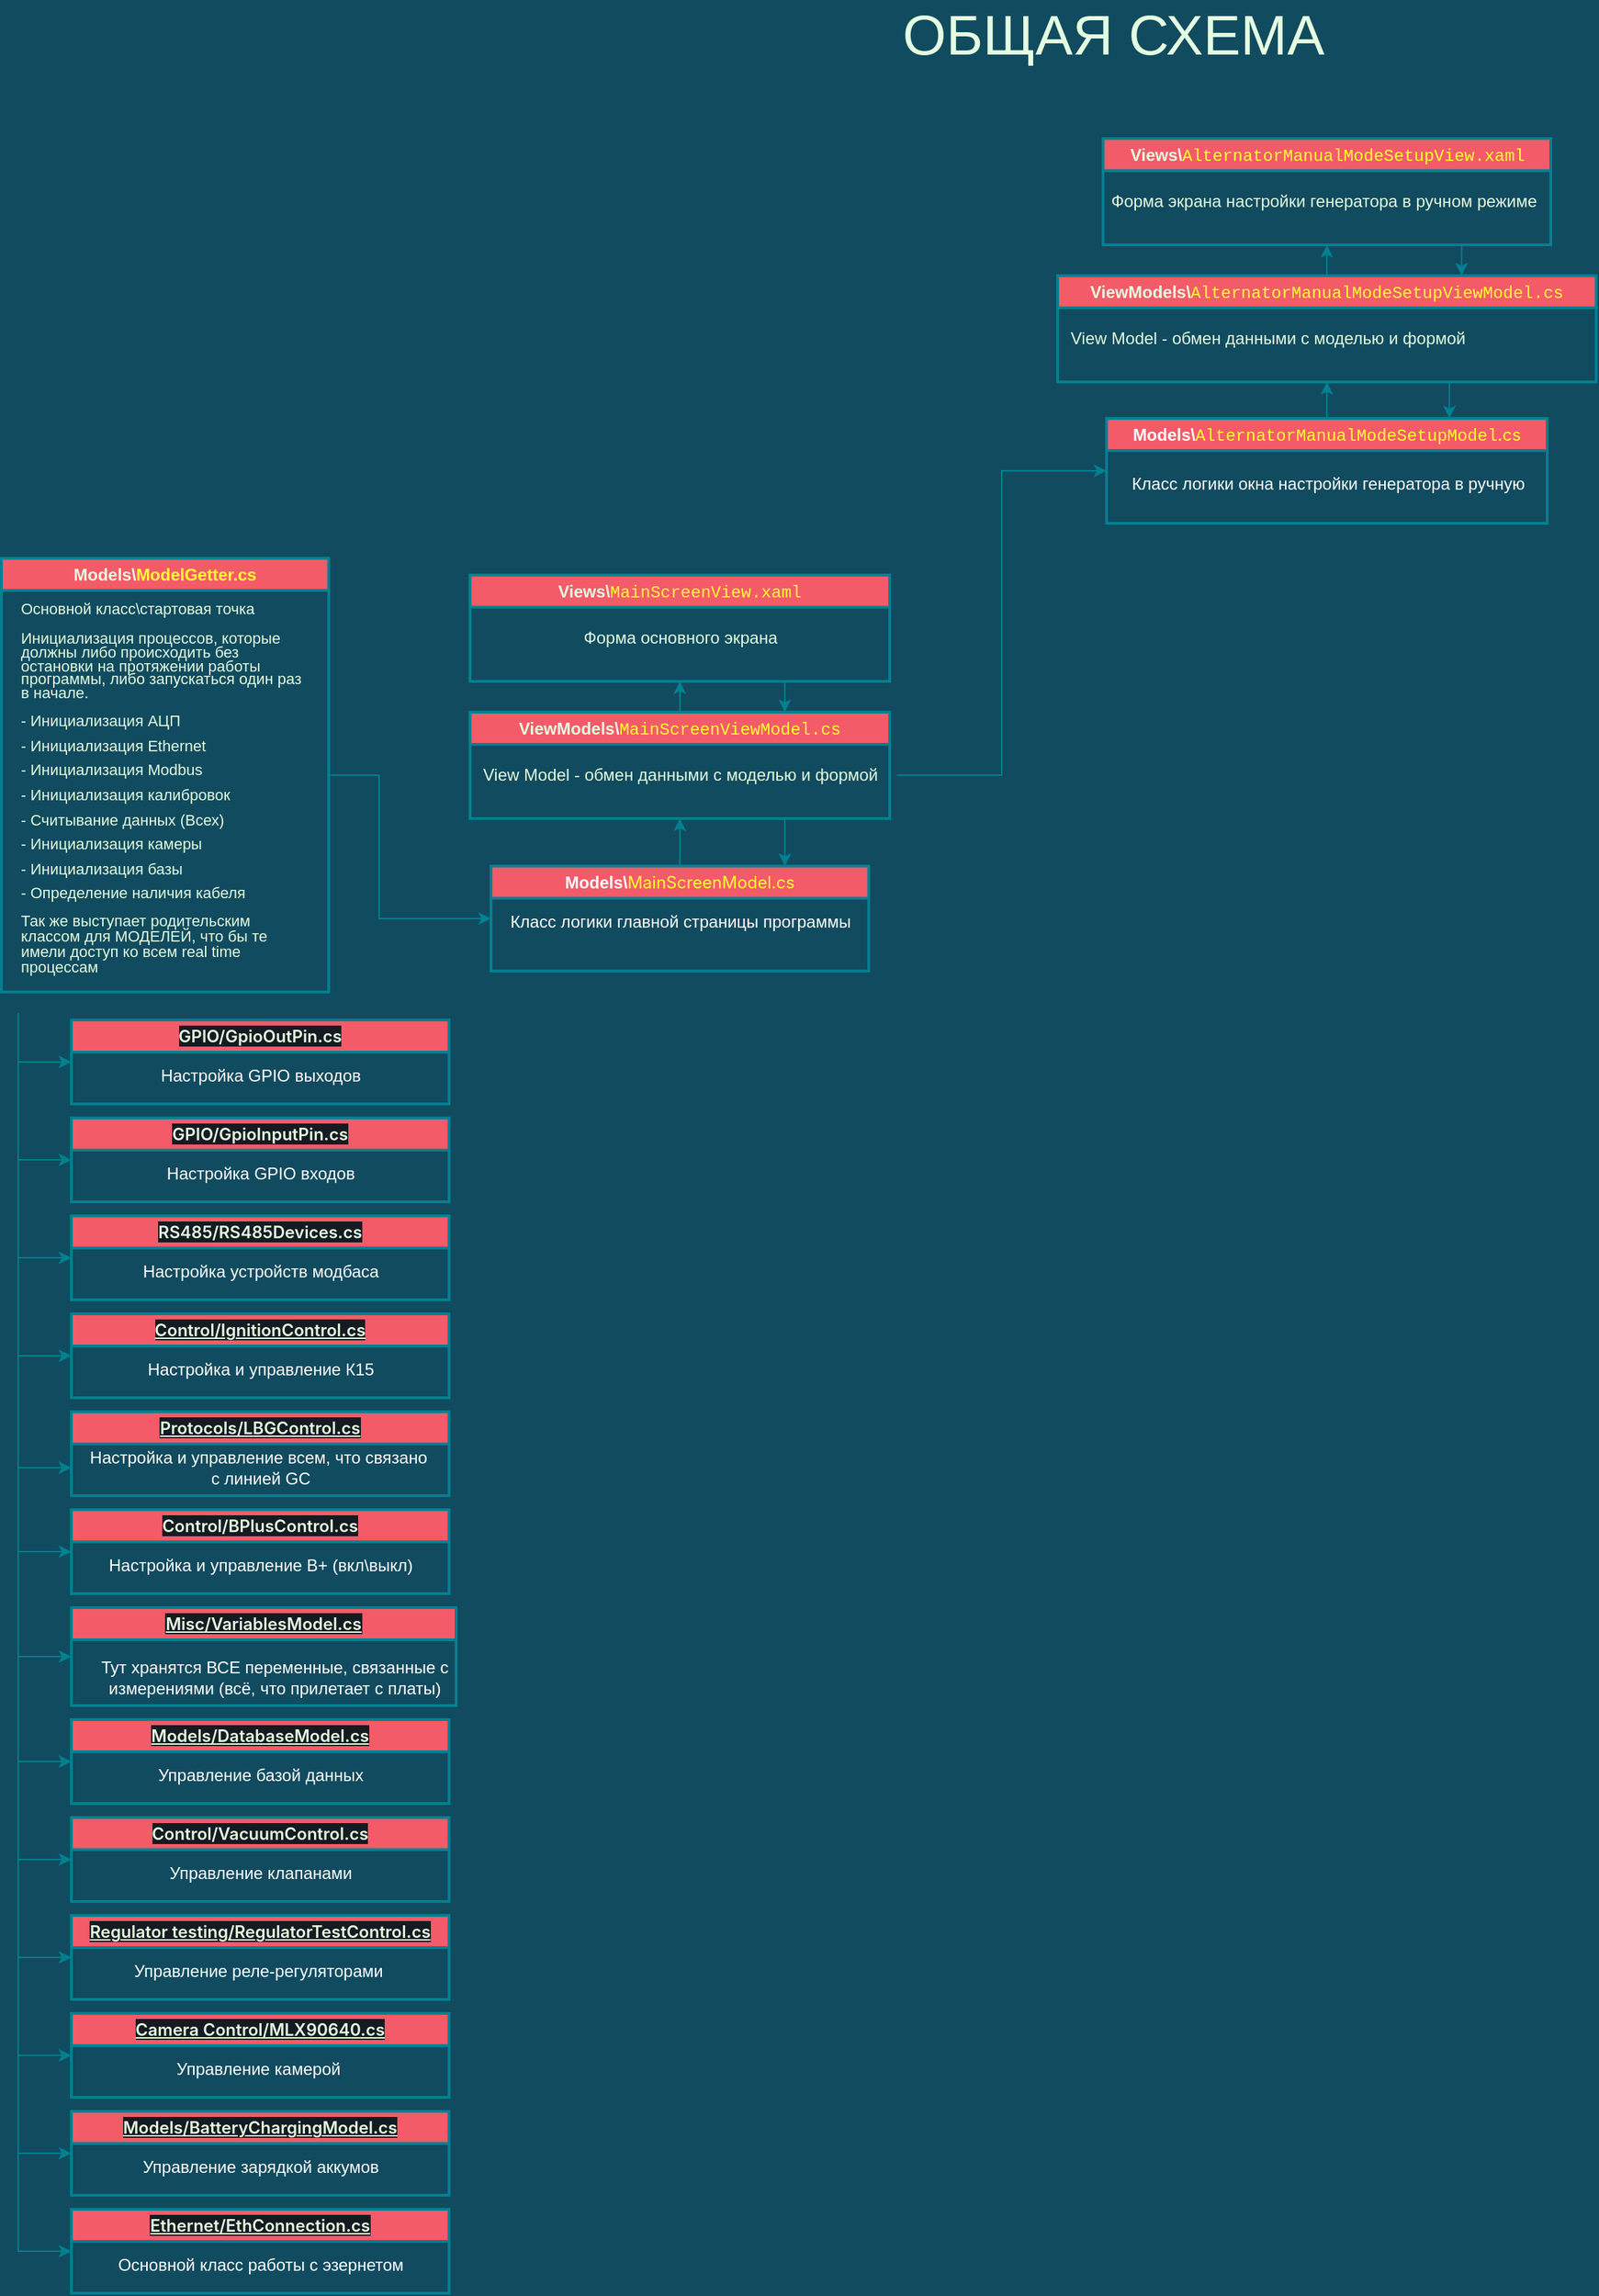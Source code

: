 <mxfile version="20.6.0" type="github">
  <diagram id="C5RBs43oDa-KdzZeNtuy" name="Page-1">
    <mxGraphModel dx="2411" dy="882" grid="1" gridSize="10" guides="1" tooltips="1" connect="1" arrows="1" fold="1" page="1" pageScale="1" pageWidth="827" pageHeight="1169" background="#114B5F" math="0" shadow="0">
      <root>
        <mxCell id="WIyWlLk6GJQsqaUBKTNV-0" />
        <mxCell id="WIyWlLk6GJQsqaUBKTNV-1" parent="WIyWlLk6GJQsqaUBKTNV-0" />
        <mxCell id="3y8yjmwaF7QzrDSz1sdv-18" style="edgeStyle=orthogonalEdgeStyle;rounded=0;orthogonalLoop=1;jettySize=auto;html=1;entryX=0;entryY=0.5;entryDx=0;entryDy=0;strokeColor=#028090;fontSize=12;fontColor=#E4FDE1;fillColor=#F45B69;labelBackgroundColor=#114B5F;" edge="1" parent="WIyWlLk6GJQsqaUBKTNV-1" source="3y8yjmwaF7QzrDSz1sdv-8" target="3y8yjmwaF7QzrDSz1sdv-16">
          <mxGeometry relative="1" as="geometry">
            <Array as="points">
              <mxPoint x="-530" y="565" />
              <mxPoint x="-530" y="667" />
            </Array>
          </mxGeometry>
        </mxCell>
        <mxCell id="3y8yjmwaF7QzrDSz1sdv-8" value="Models\&lt;font color=&quot;#ffff33&quot;&gt;ModelGetter.cs&lt;/font&gt;" style="swimlane;whiteSpace=wrap;html=1;strokeColor=#028090;fontColor=#E4FDE1;fillColor=#F45B69;strokeWidth=2;" vertex="1" parent="WIyWlLk6GJQsqaUBKTNV-1">
          <mxGeometry x="-800" y="410" width="234" height="310" as="geometry" />
        </mxCell>
        <mxCell id="3y8yjmwaF7QzrDSz1sdv-11" value="&lt;h1 style=&quot;line-height: 90%; font-size: 11px;&quot;&gt;&lt;span style=&quot;font-weight: 400; text-align: center;&quot;&gt;Основной класс\стартовая точка&lt;/span&gt;&lt;br&gt;&lt;/h1&gt;&lt;p style=&quot;line-height: 90%;&quot;&gt;Инициализация процессов, которые&amp;nbsp; должны либо происходить без остановки на протяжении работы программы, либо запускаться один раз в начале.&lt;/p&gt;&lt;p style=&quot;line-height: 60%;&quot;&gt;- Инициализация АЦП&lt;/p&gt;&lt;p style=&quot;line-height: 60%;&quot;&gt;- Инициализация Ethernet&lt;/p&gt;&lt;p style=&quot;line-height: 60%;&quot;&gt;- Инициализация Modbus&lt;/p&gt;&lt;p style=&quot;line-height: 60%;&quot;&gt;- Инициализация калибровок&lt;/p&gt;&lt;p style=&quot;line-height: 60%;&quot;&gt;- Считывание данных (Всех)&lt;/p&gt;&lt;p style=&quot;line-height: 60%;&quot;&gt;- Инициализация камеры&lt;/p&gt;&lt;p style=&quot;line-height: 60%;&quot;&gt;- Инициализация базы&lt;/p&gt;&lt;p style=&quot;line-height: 60%;&quot;&gt;- Определение наличия кабеля&lt;/p&gt;&lt;p style=&quot;line-height: 100%;&quot;&gt;Так же выступает родительским классом для МОДЕЛЕЙ, что бы те имели доступ ко всем real time процессам&lt;/p&gt;&lt;p style=&quot;line-height: 60%;&quot;&gt;&lt;br&gt;&lt;/p&gt;" style="text;html=1;strokeColor=none;fillColor=none;align=left;verticalAlign=middle;whiteSpace=wrap;rounded=0;strokeWidth=2;fontSize=11;fontColor=#E4FDE1;" vertex="1" parent="3y8yjmwaF7QzrDSz1sdv-8">
          <mxGeometry x="12" y="25" width="210" height="300" as="geometry" />
        </mxCell>
        <mxCell id="3y8yjmwaF7QzrDSz1sdv-14" value="&lt;font style=&quot;font-size: 40px;&quot;&gt;ОБЩАЯ СХЕМА&lt;/font&gt;" style="text;html=1;strokeColor=none;fillColor=none;align=center;verticalAlign=middle;whiteSpace=wrap;rounded=0;strokeWidth=2;fontSize=11;fontColor=#E4FDE1;" vertex="1" parent="WIyWlLk6GJQsqaUBKTNV-1">
          <mxGeometry x="-230" y="20" width="450" height="30" as="geometry" />
        </mxCell>
        <mxCell id="3y8yjmwaF7QzrDSz1sdv-21" style="edgeStyle=orthogonalEdgeStyle;rounded=0;orthogonalLoop=1;jettySize=auto;html=1;entryX=0.5;entryY=1;entryDx=0;entryDy=0;strokeColor=#028090;fontSize=12;fontColor=#E4FDE1;fillColor=#F45B69;labelBackgroundColor=#114B5F;" edge="1" parent="WIyWlLk6GJQsqaUBKTNV-1" source="3y8yjmwaF7QzrDSz1sdv-16" target="3y8yjmwaF7QzrDSz1sdv-20">
          <mxGeometry relative="1" as="geometry" />
        </mxCell>
        <mxCell id="3y8yjmwaF7QzrDSz1sdv-16" value="&lt;font style=&quot;font-size: 12px;&quot;&gt;&lt;font style=&quot;font-size: 12px;&quot; color=&quot;#ffffff&quot;&gt;Models\&lt;/font&gt;&lt;a style=&quot;box-sizing: border-box; text-decoration-line: none; font-family: -apple-system, &amp;quot;system-ui&amp;quot;, &amp;quot;Segoe UI&amp;quot;, &amp;quot;Noto Sans&amp;quot;, Helvetica, Arial, sans-serif, &amp;quot;Apple Color Emoji&amp;quot;, &amp;quot;Segoe UI Emoji&amp;quot;; font-weight: 400; text-align: start;&quot; href=&quot;https://github.com/MSGequipment/MS005-PC/blob/master/MS005/MS005/Models/AlternatorAutomaticModel.cs&quot; data-turbo-frame=&quot;repo-content-turbo-frame&quot; title=&quot;AlternatorAutomaticModel.cs&quot; class=&quot;js-navigation-open Link--primary&quot;&gt;&lt;font color=&quot;#ffff33&quot;&gt;MainScreenModel.cs&lt;/font&gt;&lt;/a&gt;&lt;/font&gt;" style="swimlane;whiteSpace=wrap;html=1;strokeColor=#028090;strokeWidth=2;fontSize=12;fontColor=#E4FDE1;fillColor=#F45B69;" vertex="1" parent="WIyWlLk6GJQsqaUBKTNV-1">
          <mxGeometry x="-450" y="630" width="270" height="75" as="geometry" />
        </mxCell>
        <mxCell id="3y8yjmwaF7QzrDSz1sdv-19" value="&lt;font color=&quot;#ffffff&quot;&gt;Класс логики главной страницы программы&lt;/font&gt;" style="text;html=1;align=center;verticalAlign=middle;resizable=0;points=[];autosize=1;strokeColor=none;fillColor=none;fontSize=12;fontColor=#E4FDE1;" vertex="1" parent="3y8yjmwaF7QzrDSz1sdv-16">
          <mxGeometry y="25" width="270" height="30" as="geometry" />
        </mxCell>
        <mxCell id="3y8yjmwaF7QzrDSz1sdv-35" style="edgeStyle=orthogonalEdgeStyle;rounded=0;orthogonalLoop=1;jettySize=auto;html=1;exitX=0.75;exitY=1;exitDx=0;exitDy=0;entryX=0.778;entryY=0;entryDx=0;entryDy=0;entryPerimeter=0;strokeColor=#028090;fontColor=#FFFF33;fillColor=#F45B69;" edge="1" parent="WIyWlLk6GJQsqaUBKTNV-1" source="3y8yjmwaF7QzrDSz1sdv-20" target="3y8yjmwaF7QzrDSz1sdv-16">
          <mxGeometry relative="1" as="geometry" />
        </mxCell>
        <mxCell id="3y8yjmwaF7QzrDSz1sdv-39" style="edgeStyle=orthogonalEdgeStyle;rounded=0;orthogonalLoop=1;jettySize=auto;html=1;strokeColor=#028090;fontColor=#FFFF33;fillColor=#F45B69;" edge="1" parent="WIyWlLk6GJQsqaUBKTNV-1" source="3y8yjmwaF7QzrDSz1sdv-20" target="3y8yjmwaF7QzrDSz1sdv-37">
          <mxGeometry relative="1" as="geometry" />
        </mxCell>
        <mxCell id="3y8yjmwaF7QzrDSz1sdv-20" value="ViewModels\&lt;span style=&quot;box-sizing: border-box; font-family: ui-monospace, SFMono-Regular, &amp;quot;SF Mono&amp;quot;, Menlo, Consolas, &amp;quot;Liberation Mono&amp;quot;, monospace; font-weight: 400; text-align: start;&quot; class=&quot;pl-en&quot;&gt;&lt;span style=&quot;box-sizing: border-box;&quot; data-hydro-click-hmac=&quot;45081e2ad573fc3797123f1f8df50e1bceb6ab57977eba1e4fc2972629590423&quot; data-hydro-click=&quot;{&amp;quot;event_type&amp;quot;:&amp;quot;code_navigation.click_on_symbol&amp;quot;,&amp;quot;payload&amp;quot;:{&amp;quot;action&amp;quot;:&amp;quot;click_on_symbol&amp;quot;,&amp;quot;repository_id&amp;quot;:252561255,&amp;quot;ref&amp;quot;:&amp;quot;master&amp;quot;,&amp;quot;language&amp;quot;:&amp;quot;C#&amp;quot;,&amp;quot;backend&amp;quot;:&amp;quot;ALEPH_FUZZY&amp;quot;,&amp;quot;code_nav_context&amp;quot;:&amp;quot;BLOB_VIEW&amp;quot;,&amp;quot;retry_backend&amp;quot;:&amp;quot;&amp;quot;,&amp;quot;cross_repo_results_included&amp;quot;:&amp;quot;CROSS_REPO_ENABLED&amp;quot;,&amp;quot;in_repo_result_count&amp;quot;:1,&amp;quot;cross_repo_result_count&amp;quot;:0,&amp;quot;originating_url&amp;quot;:&amp;quot;https://github.com/MSGequipment/MS005-PC/find-definition?q=MainScreenViewModel&amp;amp;blob_path=MS005%2FMS005%2FView+Models%2FMainScreenViewModel.cs&amp;amp;ref=master&amp;amp;language=C%23&amp;amp;row=12&amp;amp;col=17&amp;amp;code_nav_context=BLOB_VIEW&amp;quot;,&amp;quot;user_id&amp;quot;:33692627}}&quot; class=&quot;pl-token&quot;&gt;&lt;font style=&quot;&quot; color=&quot;#ffff33&quot;&gt;MainScreenViewModel&lt;/font&gt;&lt;/span&gt;&lt;/span&gt;&lt;span style=&quot;font-family: ui-monospace, SFMono-Regular, &amp;quot;SF Mono&amp;quot;, Menlo, Consolas, &amp;quot;Liberation Mono&amp;quot;, monospace; font-weight: 400; text-align: start;&quot;&gt;&lt;font style=&quot;&quot; color=&quot;#ffff33&quot;&gt;.cs&lt;/font&gt;&lt;/span&gt;" style="swimlane;whiteSpace=wrap;html=1;labelBackgroundColor=none;strokeColor=#028090;strokeWidth=2;fontSize=12;fontColor=#E4FDE1;fillColor=#F45B69;" vertex="1" parent="WIyWlLk6GJQsqaUBKTNV-1">
          <mxGeometry x="-465" y="520" width="300" height="76" as="geometry">
            <mxRectangle x="-480" y="450" width="270" height="30" as="alternateBounds" />
          </mxGeometry>
        </mxCell>
        <mxCell id="3y8yjmwaF7QzrDSz1sdv-22" value="View Model - обмен данными с моделью и формой" style="text;html=1;align=center;verticalAlign=middle;resizable=0;points=[];autosize=1;strokeColor=none;fillColor=none;fontColor=#E4FDE1;" vertex="1" parent="3y8yjmwaF7QzrDSz1sdv-20">
          <mxGeometry x="-5" y="30" width="310" height="30" as="geometry" />
        </mxCell>
        <mxCell id="3y8yjmwaF7QzrDSz1sdv-40" style="edgeStyle=orthogonalEdgeStyle;rounded=0;orthogonalLoop=1;jettySize=auto;html=1;exitX=0.75;exitY=1;exitDx=0;exitDy=0;entryX=0.75;entryY=0;entryDx=0;entryDy=0;strokeColor=#028090;fontColor=#FFFF33;fillColor=#F45B69;" edge="1" parent="WIyWlLk6GJQsqaUBKTNV-1" source="3y8yjmwaF7QzrDSz1sdv-37" target="3y8yjmwaF7QzrDSz1sdv-20">
          <mxGeometry relative="1" as="geometry" />
        </mxCell>
        <mxCell id="3y8yjmwaF7QzrDSz1sdv-37" value="Views\&lt;span style=&quot;box-sizing: border-box; font-family: ui-monospace, SFMono-Regular, &amp;quot;SF Mono&amp;quot;, Menlo, Consolas, &amp;quot;Liberation Mono&amp;quot;, monospace; font-weight: 400; text-align: start;&quot; class=&quot;pl-en&quot;&gt;&lt;span style=&quot;box-sizing: border-box;&quot; data-hydro-click-hmac=&quot;45081e2ad573fc3797123f1f8df50e1bceb6ab57977eba1e4fc2972629590423&quot; data-hydro-click=&quot;{&amp;quot;event_type&amp;quot;:&amp;quot;code_navigation.click_on_symbol&amp;quot;,&amp;quot;payload&amp;quot;:{&amp;quot;action&amp;quot;:&amp;quot;click_on_symbol&amp;quot;,&amp;quot;repository_id&amp;quot;:252561255,&amp;quot;ref&amp;quot;:&amp;quot;master&amp;quot;,&amp;quot;language&amp;quot;:&amp;quot;C#&amp;quot;,&amp;quot;backend&amp;quot;:&amp;quot;ALEPH_FUZZY&amp;quot;,&amp;quot;code_nav_context&amp;quot;:&amp;quot;BLOB_VIEW&amp;quot;,&amp;quot;retry_backend&amp;quot;:&amp;quot;&amp;quot;,&amp;quot;cross_repo_results_included&amp;quot;:&amp;quot;CROSS_REPO_ENABLED&amp;quot;,&amp;quot;in_repo_result_count&amp;quot;:1,&amp;quot;cross_repo_result_count&amp;quot;:0,&amp;quot;originating_url&amp;quot;:&amp;quot;https://github.com/MSGequipment/MS005-PC/find-definition?q=MainScreenViewModel&amp;amp;blob_path=MS005%2FMS005%2FView+Models%2FMainScreenViewModel.cs&amp;amp;ref=master&amp;amp;language=C%23&amp;amp;row=12&amp;amp;col=17&amp;amp;code_nav_context=BLOB_VIEW&amp;quot;,&amp;quot;user_id&amp;quot;:33692627}}&quot; class=&quot;pl-token&quot;&gt;&lt;font style=&quot;&quot; color=&quot;#ffff33&quot;&gt;MainScreenView&lt;/font&gt;&lt;/span&gt;&lt;/span&gt;&lt;span style=&quot;font-family: ui-monospace, SFMono-Regular, &amp;quot;SF Mono&amp;quot;, Menlo, Consolas, &amp;quot;Liberation Mono&amp;quot;, monospace; font-weight: 400; text-align: start;&quot;&gt;&lt;font style=&quot;&quot; color=&quot;#ffff33&quot;&gt;.xaml&lt;/font&gt;&lt;/span&gt;" style="swimlane;whiteSpace=wrap;html=1;labelBackgroundColor=none;strokeColor=#028090;strokeWidth=2;fontSize=12;fontColor=#E4FDE1;fillColor=#F45B69;" vertex="1" parent="WIyWlLk6GJQsqaUBKTNV-1">
          <mxGeometry x="-465" y="422" width="300" height="76" as="geometry">
            <mxRectangle x="-480" y="450" width="270" height="30" as="alternateBounds" />
          </mxGeometry>
        </mxCell>
        <mxCell id="3y8yjmwaF7QzrDSz1sdv-38" value="Форма основного экрана" style="text;html=1;align=center;verticalAlign=middle;resizable=0;points=[];autosize=1;strokeColor=none;fillColor=none;fontColor=#E4FDE1;" vertex="1" parent="3y8yjmwaF7QzrDSz1sdv-37">
          <mxGeometry x="65" y="30" width="170" height="30" as="geometry" />
        </mxCell>
        <mxCell id="3y8yjmwaF7QzrDSz1sdv-41" value="&lt;a style=&quot;box-sizing: border-box; background-color: rgb(22, 27, 34); font-family: -apple-system, &amp;quot;system-ui&amp;quot;, &amp;quot;Segoe UI&amp;quot;, &amp;quot;Noto Sans&amp;quot;, Helvetica, Arial, sans-serif, &amp;quot;Apple Color Emoji&amp;quot;, &amp;quot;Segoe UI Emoji&amp;quot;; text-align: start; color: var(--color-fg-default)  !important; text-decoration-line: none !important; font-weight: var(--base-text-weight-semibold, 600)  !important;&quot; href=&quot;https://github.com/MSGequipment/MS005-PC/blob/c0dc92c4f5a4eaf558f3153e84f72464c5266e1c/MS005/MS005/GPIO/GpioOutPin.cs#L72&quot; class=&quot;no-underline color-fg-default Link--onHover text-bold&quot;&gt;GPIO/GpioOutPin.cs&lt;/a&gt;" style="swimlane;whiteSpace=wrap;html=1;strokeColor=#028090;strokeWidth=2;fontSize=12;fontColor=#E4FDE1;fillColor=#F45B69;" vertex="1" parent="WIyWlLk6GJQsqaUBKTNV-1">
          <mxGeometry x="-750" y="740" width="270" height="60" as="geometry" />
        </mxCell>
        <mxCell id="3y8yjmwaF7QzrDSz1sdv-42" value="&lt;font color=&quot;#ffffff&quot;&gt;Настройка GPIO выходов&lt;/font&gt;" style="text;html=1;align=center;verticalAlign=middle;resizable=0;points=[];autosize=1;strokeColor=none;fillColor=none;fontSize=12;fontColor=#E4FDE1;" vertex="1" parent="3y8yjmwaF7QzrDSz1sdv-41">
          <mxGeometry x="50" y="25" width="170" height="30" as="geometry" />
        </mxCell>
        <mxCell id="3y8yjmwaF7QzrDSz1sdv-43" value="&lt;a class=&quot;no-underline color-fg-default Link--onHover text-bold&quot; href=&quot;https://github.com/MSGequipment/MS005-PC/blob/c0dc92c4f5a4eaf558f3153e84f72464c5266e1c/MS005/MS005/GPIO/GpioOutPin.cs#L72&quot; style=&quot;box-sizing: border-box; background-color: rgb(22, 27, 34); font-family: -apple-system, &amp;quot;system-ui&amp;quot;, &amp;quot;Segoe UI&amp;quot;, &amp;quot;Noto Sans&amp;quot;, Helvetica, Arial, sans-serif, &amp;quot;Apple Color Emoji&amp;quot;, &amp;quot;Segoe UI Emoji&amp;quot;; text-align: start; color: var(--color-fg-default)  !important; text-decoration-line: none !important; font-weight: var(--base-text-weight-semibold, 600)  !important;&quot;&gt;GPIO/GpioInputPin.cs&lt;/a&gt;" style="swimlane;whiteSpace=wrap;html=1;strokeColor=#028090;strokeWidth=2;fontSize=12;fontColor=#E4FDE1;fillColor=#F45B69;" vertex="1" parent="WIyWlLk6GJQsqaUBKTNV-1">
          <mxGeometry x="-750" y="810" width="270" height="60" as="geometry" />
        </mxCell>
        <mxCell id="3y8yjmwaF7QzrDSz1sdv-44" value="&lt;font color=&quot;#ffffff&quot;&gt;Настройка GPIO входов&lt;/font&gt;" style="text;html=1;align=center;verticalAlign=middle;resizable=0;points=[];autosize=1;strokeColor=none;fillColor=none;fontSize=12;fontColor=#E4FDE1;" vertex="1" parent="3y8yjmwaF7QzrDSz1sdv-43">
          <mxGeometry x="55" y="25" width="160" height="30" as="geometry" />
        </mxCell>
        <mxCell id="3y8yjmwaF7QzrDSz1sdv-45" value="&lt;a style=&quot;box-sizing: border-box; background-color: rgb(22, 27, 34); font-family: -apple-system, &amp;quot;system-ui&amp;quot;, &amp;quot;Segoe UI&amp;quot;, &amp;quot;Noto Sans&amp;quot;, Helvetica, Arial, sans-serif, &amp;quot;Apple Color Emoji&amp;quot;, &amp;quot;Segoe UI Emoji&amp;quot;; text-align: start; color: var(--color-fg-default)  !important; text-decoration-line: none !important; font-weight: var(--base-text-weight-semibold, 600)  !important;&quot; href=&quot;https://github.com/MSGequipment/MS005-PC/blob/c0dc92c4f5a4eaf558f3153e84f72464c5266e1c/MS005/MS005/RS485/RS485Devices.cs#L10&quot; class=&quot;no-underline color-fg-default Link--onHover text-bold&quot;&gt;RS485/RS485Devices.cs&lt;/a&gt;" style="swimlane;whiteSpace=wrap;html=1;strokeColor=#028090;strokeWidth=2;fontSize=12;fontColor=#E4FDE1;fillColor=#F45B69;" vertex="1" parent="WIyWlLk6GJQsqaUBKTNV-1">
          <mxGeometry x="-750" y="880" width="270" height="60" as="geometry" />
        </mxCell>
        <mxCell id="3y8yjmwaF7QzrDSz1sdv-46" value="&lt;font color=&quot;#ffffff&quot;&gt;Настройка устройств модбаса&lt;/font&gt;" style="text;html=1;align=center;verticalAlign=middle;resizable=0;points=[];autosize=1;strokeColor=none;fillColor=none;fontSize=12;fontColor=#E4FDE1;" vertex="1" parent="3y8yjmwaF7QzrDSz1sdv-45">
          <mxGeometry x="35" y="25" width="200" height="30" as="geometry" />
        </mxCell>
        <mxCell id="3y8yjmwaF7QzrDSz1sdv-47" value="&lt;a style=&quot;box-sizing: border-box; background-color: rgb(22, 27, 34); cursor: pointer; font-family: -apple-system, &amp;quot;system-ui&amp;quot;, &amp;quot;Segoe UI&amp;quot;, &amp;quot;Noto Sans&amp;quot;, Helvetica, Arial, sans-serif, &amp;quot;Apple Color Emoji&amp;quot;, &amp;quot;Segoe UI Emoji&amp;quot;; text-align: start; color: var(--color-accent-fg)  !important; font-weight: var(--base-text-weight-semibold, 600)  !important;&quot; href=&quot;https://github.com/MSGequipment/MS005-PC/blob/c0dc92c4f5a4eaf558f3153e84f72464c5266e1c/MS005/MS005/Control/IgnitionControl.cs#L12&quot; class=&quot;no-underline color-fg-default Link--onHover text-bold&quot;&gt;Control/IgnitionControl.cs&lt;/a&gt;" style="swimlane;whiteSpace=wrap;html=1;strokeColor=#028090;strokeWidth=2;fontSize=12;fontColor=#E4FDE1;fillColor=#F45B69;" vertex="1" parent="WIyWlLk6GJQsqaUBKTNV-1">
          <mxGeometry x="-750" y="950" width="270" height="60" as="geometry" />
        </mxCell>
        <mxCell id="3y8yjmwaF7QzrDSz1sdv-48" value="&lt;font color=&quot;#ffffff&quot;&gt;Настройка и управление К15&lt;/font&gt;" style="text;html=1;align=center;verticalAlign=middle;resizable=0;points=[];autosize=1;strokeColor=none;fillColor=none;fontSize=12;fontColor=#E4FDE1;" vertex="1" parent="3y8yjmwaF7QzrDSz1sdv-47">
          <mxGeometry x="40" y="25" width="190" height="30" as="geometry" />
        </mxCell>
        <mxCell id="3y8yjmwaF7QzrDSz1sdv-49" value="&lt;a style=&quot;box-sizing: border-box; background-color: rgb(22, 27, 34); cursor: pointer; font-family: -apple-system, &amp;quot;system-ui&amp;quot;, &amp;quot;Segoe UI&amp;quot;, &amp;quot;Noto Sans&amp;quot;, Helvetica, Arial, sans-serif, &amp;quot;Apple Color Emoji&amp;quot;, &amp;quot;Segoe UI Emoji&amp;quot;; text-align: start; color: var(--color-accent-fg)  !important; font-weight: var(--base-text-weight-semibold, 600)  !important;&quot; href=&quot;https://github.com/MSGequipment/MS005-PC/blob/c0dc92c4f5a4eaf558f3153e84f72464c5266e1c/MS005/MS005/Protocols/LBGControl.cs#L27&quot; class=&quot;no-underline color-fg-default Link--onHover text-bold&quot;&gt;Protocols/LBGControl.cs&lt;/a&gt;" style="swimlane;whiteSpace=wrap;html=1;strokeColor=#028090;strokeWidth=2;fontSize=12;fontColor=#E4FDE1;fillColor=#F45B69;" vertex="1" parent="WIyWlLk6GJQsqaUBKTNV-1">
          <mxGeometry x="-750" y="1020" width="270" height="60" as="geometry" />
        </mxCell>
        <mxCell id="3y8yjmwaF7QzrDSz1sdv-50" value="&lt;font color=&quot;#ffffff&quot;&gt;Настройка и управление всем, что связано&amp;nbsp;&lt;br&gt;с линией GC&lt;br&gt;&lt;/font&gt;" style="text;html=1;align=center;verticalAlign=middle;resizable=0;points=[];autosize=1;strokeColor=none;fillColor=none;fontSize=12;fontColor=#E4FDE1;" vertex="1" parent="3y8yjmwaF7QzrDSz1sdv-49">
          <mxGeometry y="20" width="270" height="40" as="geometry" />
        </mxCell>
        <mxCell id="3y8yjmwaF7QzrDSz1sdv-51" value="&lt;a style=&quot;box-sizing: border-box; background-color: rgb(22, 27, 34); font-family: -apple-system, &amp;quot;system-ui&amp;quot;, &amp;quot;Segoe UI&amp;quot;, &amp;quot;Noto Sans&amp;quot;, Helvetica, Arial, sans-serif, &amp;quot;Apple Color Emoji&amp;quot;, &amp;quot;Segoe UI Emoji&amp;quot;; text-align: start; color: var(--color-fg-default)  !important; text-decoration-line: none !important; font-weight: var(--base-text-weight-semibold, 600)  !important;&quot; href=&quot;https://github.com/MSGequipment/MS005-PC/blob/c0dc92c4f5a4eaf558f3153e84f72464c5266e1c/MS005/MS005/Control/BPlusControl.cs#L11&quot; class=&quot;no-underline color-fg-default Link--onHover text-bold&quot;&gt;Control/BPlusControl.cs&lt;/a&gt;" style="swimlane;whiteSpace=wrap;html=1;strokeColor=#028090;strokeWidth=2;fontSize=12;fontColor=#E4FDE1;fillColor=#F45B69;" vertex="1" parent="WIyWlLk6GJQsqaUBKTNV-1">
          <mxGeometry x="-750" y="1090" width="270" height="60" as="geometry" />
        </mxCell>
        <mxCell id="3y8yjmwaF7QzrDSz1sdv-52" value="&lt;font color=&quot;#ffffff&quot;&gt;Настройка и управление В+ (вкл\выкл)&lt;br&gt;&lt;/font&gt;" style="text;html=1;align=center;verticalAlign=middle;resizable=0;points=[];autosize=1;strokeColor=none;fillColor=none;fontSize=12;fontColor=#E4FDE1;" vertex="1" parent="3y8yjmwaF7QzrDSz1sdv-51">
          <mxGeometry x="10" y="25" width="250" height="30" as="geometry" />
        </mxCell>
        <mxCell id="3y8yjmwaF7QzrDSz1sdv-53" value="&lt;a style=&quot;box-sizing: border-box; background-color: rgb(22, 27, 34); cursor: pointer; font-family: -apple-system, &amp;quot;system-ui&amp;quot;, &amp;quot;Segoe UI&amp;quot;, &amp;quot;Noto Sans&amp;quot;, Helvetica, Arial, sans-serif, &amp;quot;Apple Color Emoji&amp;quot;, &amp;quot;Segoe UI Emoji&amp;quot;; text-align: start; color: var(--color-accent-fg)  !important; font-weight: var(--base-text-weight-semibold, 600)  !important;&quot; href=&quot;https://github.com/MSGequipment/MS005-PC/blob/c0dc92c4f5a4eaf558f3153e84f72464c5266e1c/MS005/MS005/Misc/VariablesModel.cs#L19&quot; class=&quot;no-underline color-fg-default Link--onHover text-bold&quot;&gt;Misc/VariablesModel.cs&lt;/a&gt;" style="swimlane;whiteSpace=wrap;html=1;strokeColor=#028090;strokeWidth=2;fontSize=12;fontColor=#E4FDE1;fillColor=#F45B69;" vertex="1" parent="WIyWlLk6GJQsqaUBKTNV-1">
          <mxGeometry x="-750" y="1160" width="275" height="70" as="geometry" />
        </mxCell>
        <mxCell id="3y8yjmwaF7QzrDSz1sdv-55" value="&lt;font color=&quot;#ffffff&quot;&gt;Тут хранятся ВСЕ переменные, связанные с&lt;br&gt;измерениями (всё, что прилетает с платы)&lt;br&gt;&lt;/font&gt;" style="text;html=1;align=center;verticalAlign=middle;resizable=0;points=[];autosize=1;strokeColor=none;fillColor=none;fontSize=12;fontColor=#E4FDE1;" vertex="1" parent="WIyWlLk6GJQsqaUBKTNV-1">
          <mxGeometry x="-745" y="1190" width="280" height="40" as="geometry" />
        </mxCell>
        <mxCell id="3y8yjmwaF7QzrDSz1sdv-57" value="&lt;a style=&quot;box-sizing: border-box; background-color: rgb(22, 27, 34); cursor: pointer; font-family: -apple-system, &amp;quot;system-ui&amp;quot;, &amp;quot;Segoe UI&amp;quot;, &amp;quot;Noto Sans&amp;quot;, Helvetica, Arial, sans-serif, &amp;quot;Apple Color Emoji&amp;quot;, &amp;quot;Segoe UI Emoji&amp;quot;; text-align: start; color: var(--color-accent-fg)  !important; font-weight: var(--base-text-weight-semibold, 600)  !important;&quot; href=&quot;https://github.com/MSGequipment/MS005-PC/blob/c0dc92c4f5a4eaf558f3153e84f72464c5266e1c/MS005/MS005/Models/DatabaseModel.cs#L29&quot; class=&quot;no-underline color-fg-default Link--onHover text-bold&quot;&gt;Models/DatabaseModel.cs&lt;/a&gt;" style="swimlane;whiteSpace=wrap;html=1;strokeColor=#028090;strokeWidth=2;fontSize=12;fontColor=#E4FDE1;fillColor=#F45B69;" vertex="1" parent="WIyWlLk6GJQsqaUBKTNV-1">
          <mxGeometry x="-750" y="1240" width="270" height="60" as="geometry" />
        </mxCell>
        <mxCell id="3y8yjmwaF7QzrDSz1sdv-58" value="&lt;font color=&quot;#ffffff&quot;&gt;Управление базой данных&lt;br&gt;&lt;/font&gt;" style="text;html=1;align=center;verticalAlign=middle;resizable=0;points=[];autosize=1;strokeColor=none;fillColor=none;fontSize=12;fontColor=#E4FDE1;" vertex="1" parent="3y8yjmwaF7QzrDSz1sdv-57">
          <mxGeometry x="50" y="25" width="170" height="30" as="geometry" />
        </mxCell>
        <mxCell id="3y8yjmwaF7QzrDSz1sdv-59" value="&lt;a style=&quot;box-sizing: border-box; background-color: rgb(22, 27, 34); font-family: -apple-system, &amp;quot;system-ui&amp;quot;, &amp;quot;Segoe UI&amp;quot;, &amp;quot;Noto Sans&amp;quot;, Helvetica, Arial, sans-serif, &amp;quot;Apple Color Emoji&amp;quot;, &amp;quot;Segoe UI Emoji&amp;quot;; text-align: start; color: var(--color-fg-default)  !important; text-decoration-line: none !important; font-weight: var(--base-text-weight-semibold, 600)  !important;&quot; href=&quot;https://github.com/MSGequipment/MS005-PC/blob/c0dc92c4f5a4eaf558f3153e84f72464c5266e1c/MS005/MS005/Control/VacuumControl.cs#L18&quot; class=&quot;no-underline color-fg-default Link--onHover text-bold&quot;&gt;Control/VacuumControl.cs&lt;/a&gt;" style="swimlane;whiteSpace=wrap;html=1;strokeColor=#028090;strokeWidth=2;fontSize=12;fontColor=#E4FDE1;fillColor=#F45B69;" vertex="1" parent="WIyWlLk6GJQsqaUBKTNV-1">
          <mxGeometry x="-750" y="1310" width="270" height="60" as="geometry" />
        </mxCell>
        <mxCell id="3y8yjmwaF7QzrDSz1sdv-60" value="&lt;font color=&quot;#ffffff&quot;&gt;Управление клапанами&lt;br&gt;&lt;/font&gt;" style="text;html=1;align=center;verticalAlign=middle;resizable=0;points=[];autosize=1;strokeColor=none;fillColor=none;fontSize=12;fontColor=#E4FDE1;" vertex="1" parent="3y8yjmwaF7QzrDSz1sdv-59">
          <mxGeometry x="55" y="25" width="160" height="30" as="geometry" />
        </mxCell>
        <mxCell id="3y8yjmwaF7QzrDSz1sdv-61" value="&lt;a style=&quot;box-sizing: border-box; background-color: rgb(22, 27, 34); cursor: pointer; font-family: -apple-system, &amp;quot;system-ui&amp;quot;, &amp;quot;Segoe UI&amp;quot;, &amp;quot;Noto Sans&amp;quot;, Helvetica, Arial, sans-serif, &amp;quot;Apple Color Emoji&amp;quot;, &amp;quot;Segoe UI Emoji&amp;quot;; text-align: start; color: var(--color-accent-fg)  !important; font-weight: var(--base-text-weight-semibold, 600)  !important;&quot; href=&quot;https://github.com/MSGequipment/MS005-PC/blob/c0dc92c4f5a4eaf558f3153e84f72464c5266e1c/MS005/MS005/Regulator%20testing/RegulatorTestControl.cs#L18&quot; class=&quot;no-underline color-fg-default Link--onHover text-bold&quot;&gt;Regulator testing/RegulatorTestControl.cs&lt;/a&gt;" style="swimlane;whiteSpace=wrap;html=1;strokeColor=#028090;strokeWidth=2;fontSize=12;fontColor=#E4FDE1;fillColor=#F45B69;" vertex="1" parent="WIyWlLk6GJQsqaUBKTNV-1">
          <mxGeometry x="-750" y="1380" width="270" height="60" as="geometry" />
        </mxCell>
        <mxCell id="3y8yjmwaF7QzrDSz1sdv-62" value="&lt;font color=&quot;#ffffff&quot;&gt;Управление реле-регуляторами&amp;nbsp;&lt;br&gt;&lt;/font&gt;" style="text;html=1;align=center;verticalAlign=middle;resizable=0;points=[];autosize=1;strokeColor=none;fillColor=none;fontSize=12;fontColor=#E4FDE1;" vertex="1" parent="3y8yjmwaF7QzrDSz1sdv-61">
          <mxGeometry x="30" y="25" width="210" height="30" as="geometry" />
        </mxCell>
        <mxCell id="3y8yjmwaF7QzrDSz1sdv-63" value="&lt;a style=&quot;box-sizing: border-box; background-color: rgb(22, 27, 34); cursor: pointer; font-family: -apple-system, &amp;quot;system-ui&amp;quot;, &amp;quot;Segoe UI&amp;quot;, &amp;quot;Noto Sans&amp;quot;, Helvetica, Arial, sans-serif, &amp;quot;Apple Color Emoji&amp;quot;, &amp;quot;Segoe UI Emoji&amp;quot;; text-align: start; color: var(--color-accent-fg)  !important; font-weight: var(--base-text-weight-semibold, 600)  !important;&quot; href=&quot;https://github.com/MSGequipment/MS005-PC/blob/c0dc92c4f5a4eaf558f3153e84f72464c5266e1c/MS005/MS005/Camera%20Control/MLX90640.cs#L50&quot; class=&quot;no-underline color-fg-default Link--onHover text-bold&quot;&gt;Camera Control/MLX90640.cs&lt;/a&gt;" style="swimlane;whiteSpace=wrap;html=1;strokeColor=#028090;strokeWidth=2;fontSize=12;fontColor=#E4FDE1;fillColor=#F45B69;" vertex="1" parent="WIyWlLk6GJQsqaUBKTNV-1">
          <mxGeometry x="-750" y="1450" width="270" height="60" as="geometry" />
        </mxCell>
        <mxCell id="3y8yjmwaF7QzrDSz1sdv-64" value="&lt;font color=&quot;#ffffff&quot;&gt;Управление камерой&amp;nbsp;&lt;br&gt;&lt;/font&gt;" style="text;html=1;align=center;verticalAlign=middle;resizable=0;points=[];autosize=1;strokeColor=none;fillColor=none;fontSize=12;fontColor=#E4FDE1;" vertex="1" parent="3y8yjmwaF7QzrDSz1sdv-63">
          <mxGeometry x="60" y="25" width="150" height="30" as="geometry" />
        </mxCell>
        <mxCell id="3y8yjmwaF7QzrDSz1sdv-65" value="&lt;a style=&quot;box-sizing: border-box; background-color: rgb(22, 27, 34); cursor: pointer; font-family: -apple-system, &amp;quot;system-ui&amp;quot;, &amp;quot;Segoe UI&amp;quot;, &amp;quot;Noto Sans&amp;quot;, Helvetica, Arial, sans-serif, &amp;quot;Apple Color Emoji&amp;quot;, &amp;quot;Segoe UI Emoji&amp;quot;; text-align: start; color: var(--color-accent-fg)  !important; font-weight: var(--base-text-weight-semibold, 600)  !important;&quot; href=&quot;https://github.com/MSGequipment/MS005-PC/blob/c0dc92c4f5a4eaf558f3153e84f72464c5266e1c/MS005/MS005/Models/BatteryChargingModel.cs#L13&quot; class=&quot;no-underline color-fg-default Link--onHover text-bold&quot;&gt;Models/BatteryChargingModel.cs&lt;/a&gt;" style="swimlane;whiteSpace=wrap;html=1;strokeColor=#028090;strokeWidth=2;fontSize=12;fontColor=#E4FDE1;fillColor=#F45B69;" vertex="1" parent="WIyWlLk6GJQsqaUBKTNV-1">
          <mxGeometry x="-750" y="1520" width="270" height="60" as="geometry" />
        </mxCell>
        <mxCell id="3y8yjmwaF7QzrDSz1sdv-66" value="&lt;font color=&quot;#ffffff&quot;&gt;Управление зарядкой аккумов&lt;br&gt;&lt;/font&gt;" style="text;html=1;align=center;verticalAlign=middle;resizable=0;points=[];autosize=1;strokeColor=none;fillColor=none;fontSize=12;fontColor=#E4FDE1;" vertex="1" parent="3y8yjmwaF7QzrDSz1sdv-65">
          <mxGeometry x="35" y="25" width="200" height="30" as="geometry" />
        </mxCell>
        <mxCell id="3y8yjmwaF7QzrDSz1sdv-67" style="edgeStyle=orthogonalEdgeStyle;rounded=0;orthogonalLoop=1;jettySize=auto;html=1;exitX=0;exitY=1;exitDx=0;exitDy=0;entryX=0;entryY=0.5;entryDx=0;entryDy=0;strokeColor=#028090;fontColor=#FFFF33;fillColor=#F45B69;" edge="1" parent="WIyWlLk6GJQsqaUBKTNV-1" source="3y8yjmwaF7QzrDSz1sdv-11" target="3y8yjmwaF7QzrDSz1sdv-41">
          <mxGeometry relative="1" as="geometry" />
        </mxCell>
        <mxCell id="3y8yjmwaF7QzrDSz1sdv-68" style="edgeStyle=orthogonalEdgeStyle;rounded=0;orthogonalLoop=1;jettySize=auto;html=1;exitX=0;exitY=1;exitDx=0;exitDy=0;entryX=0;entryY=0.5;entryDx=0;entryDy=0;strokeColor=#028090;fontColor=#FFFF33;fillColor=#F45B69;" edge="1" parent="WIyWlLk6GJQsqaUBKTNV-1" source="3y8yjmwaF7QzrDSz1sdv-11" target="3y8yjmwaF7QzrDSz1sdv-43">
          <mxGeometry relative="1" as="geometry" />
        </mxCell>
        <mxCell id="3y8yjmwaF7QzrDSz1sdv-69" style="edgeStyle=orthogonalEdgeStyle;rounded=0;orthogonalLoop=1;jettySize=auto;html=1;exitX=0;exitY=1;exitDx=0;exitDy=0;entryX=0;entryY=0.5;entryDx=0;entryDy=0;strokeColor=#028090;fontColor=#FFFF33;fillColor=#F45B69;" edge="1" parent="WIyWlLk6GJQsqaUBKTNV-1" source="3y8yjmwaF7QzrDSz1sdv-11" target="3y8yjmwaF7QzrDSz1sdv-45">
          <mxGeometry relative="1" as="geometry" />
        </mxCell>
        <mxCell id="3y8yjmwaF7QzrDSz1sdv-70" value="&lt;a style=&quot;box-sizing: border-box; background-color: rgb(22, 27, 34); cursor: pointer; font-family: -apple-system, &amp;quot;system-ui&amp;quot;, &amp;quot;Segoe UI&amp;quot;, &amp;quot;Noto Sans&amp;quot;, Helvetica, Arial, sans-serif, &amp;quot;Apple Color Emoji&amp;quot;, &amp;quot;Segoe UI Emoji&amp;quot;; text-align: start; color: var(--color-accent-fg)  !important; font-weight: var(--base-text-weight-semibold, 600)  !important;&quot; href=&quot;https://github.com/MSGequipment/MS005-PC/blob/c0dc92c4f5a4eaf558f3153e84f72464c5266e1c/MS005/MS005/Ethernet/EthConnection.cs#L15&quot; class=&quot;no-underline color-fg-default Link--onHover text-bold&quot;&gt;Ethernet/EthConnection.cs&lt;/a&gt;" style="swimlane;whiteSpace=wrap;html=1;strokeColor=#028090;strokeWidth=2;fontSize=12;fontColor=#E4FDE1;fillColor=#F45B69;" vertex="1" parent="WIyWlLk6GJQsqaUBKTNV-1">
          <mxGeometry x="-750" y="1590" width="270" height="60" as="geometry" />
        </mxCell>
        <mxCell id="3y8yjmwaF7QzrDSz1sdv-71" value="&lt;font color=&quot;#ffffff&quot;&gt;Основной класс работы с эзернетом&lt;br&gt;&lt;/font&gt;" style="text;html=1;align=center;verticalAlign=middle;resizable=0;points=[];autosize=1;strokeColor=none;fillColor=none;fontSize=12;fontColor=#E4FDE1;" vertex="1" parent="3y8yjmwaF7QzrDSz1sdv-70">
          <mxGeometry x="20" y="25" width="230" height="30" as="geometry" />
        </mxCell>
        <mxCell id="3y8yjmwaF7QzrDSz1sdv-72" style="edgeStyle=orthogonalEdgeStyle;rounded=0;orthogonalLoop=1;jettySize=auto;html=1;exitX=0;exitY=1;exitDx=0;exitDy=0;entryX=0;entryY=0.5;entryDx=0;entryDy=0;strokeColor=#028090;fontColor=#FFFF33;fillColor=#F45B69;" edge="1" parent="WIyWlLk6GJQsqaUBKTNV-1" source="3y8yjmwaF7QzrDSz1sdv-11" target="3y8yjmwaF7QzrDSz1sdv-47">
          <mxGeometry relative="1" as="geometry" />
        </mxCell>
        <mxCell id="3y8yjmwaF7QzrDSz1sdv-75" style="edgeStyle=orthogonalEdgeStyle;rounded=0;orthogonalLoop=1;jettySize=auto;html=1;exitX=0;exitY=1;exitDx=0;exitDy=0;entryX=0;entryY=0.5;entryDx=0;entryDy=0;entryPerimeter=0;strokeColor=#028090;fontColor=#FFFF33;fillColor=#F45B69;" edge="1" parent="WIyWlLk6GJQsqaUBKTNV-1" source="3y8yjmwaF7QzrDSz1sdv-11" target="3y8yjmwaF7QzrDSz1sdv-50">
          <mxGeometry relative="1" as="geometry" />
        </mxCell>
        <mxCell id="3y8yjmwaF7QzrDSz1sdv-76" style="edgeStyle=orthogonalEdgeStyle;rounded=0;orthogonalLoop=1;jettySize=auto;html=1;exitX=0;exitY=1;exitDx=0;exitDy=0;entryX=0;entryY=0.5;entryDx=0;entryDy=0;strokeColor=#028090;fontColor=#FFFF33;fillColor=#F45B69;" edge="1" parent="WIyWlLk6GJQsqaUBKTNV-1" source="3y8yjmwaF7QzrDSz1sdv-11" target="3y8yjmwaF7QzrDSz1sdv-51">
          <mxGeometry relative="1" as="geometry" />
        </mxCell>
        <mxCell id="3y8yjmwaF7QzrDSz1sdv-77" style="edgeStyle=orthogonalEdgeStyle;rounded=0;orthogonalLoop=1;jettySize=auto;html=1;exitX=0;exitY=1;exitDx=0;exitDy=0;entryX=0;entryY=0.5;entryDx=0;entryDy=0;strokeColor=#028090;fontColor=#FFFF33;fillColor=#F45B69;" edge="1" parent="WIyWlLk6GJQsqaUBKTNV-1" source="3y8yjmwaF7QzrDSz1sdv-11" target="3y8yjmwaF7QzrDSz1sdv-53">
          <mxGeometry relative="1" as="geometry" />
        </mxCell>
        <mxCell id="3y8yjmwaF7QzrDSz1sdv-78" style="edgeStyle=orthogonalEdgeStyle;rounded=0;orthogonalLoop=1;jettySize=auto;html=1;exitX=0;exitY=1;exitDx=0;exitDy=0;entryX=0;entryY=0.5;entryDx=0;entryDy=0;strokeColor=#028090;fontColor=#FFFF33;fillColor=#F45B69;" edge="1" parent="WIyWlLk6GJQsqaUBKTNV-1" source="3y8yjmwaF7QzrDSz1sdv-11" target="3y8yjmwaF7QzrDSz1sdv-57">
          <mxGeometry relative="1" as="geometry" />
        </mxCell>
        <mxCell id="3y8yjmwaF7QzrDSz1sdv-79" style="edgeStyle=orthogonalEdgeStyle;rounded=0;orthogonalLoop=1;jettySize=auto;html=1;exitX=0;exitY=1;exitDx=0;exitDy=0;entryX=0;entryY=0.5;entryDx=0;entryDy=0;strokeColor=#028090;fontColor=#FFFF33;fillColor=#F45B69;" edge="1" parent="WIyWlLk6GJQsqaUBKTNV-1" source="3y8yjmwaF7QzrDSz1sdv-11" target="3y8yjmwaF7QzrDSz1sdv-59">
          <mxGeometry relative="1" as="geometry" />
        </mxCell>
        <mxCell id="3y8yjmwaF7QzrDSz1sdv-80" style="edgeStyle=orthogonalEdgeStyle;rounded=0;orthogonalLoop=1;jettySize=auto;html=1;exitX=0;exitY=1;exitDx=0;exitDy=0;entryX=0;entryY=0.5;entryDx=0;entryDy=0;strokeColor=#028090;fontColor=#FFFF33;fillColor=#F45B69;" edge="1" parent="WIyWlLk6GJQsqaUBKTNV-1" source="3y8yjmwaF7QzrDSz1sdv-11" target="3y8yjmwaF7QzrDSz1sdv-70">
          <mxGeometry relative="1" as="geometry" />
        </mxCell>
        <mxCell id="3y8yjmwaF7QzrDSz1sdv-81" style="edgeStyle=orthogonalEdgeStyle;rounded=0;orthogonalLoop=1;jettySize=auto;html=1;exitX=0;exitY=1;exitDx=0;exitDy=0;entryX=0;entryY=0.5;entryDx=0;entryDy=0;strokeColor=#028090;fontColor=#FFFF33;fillColor=#F45B69;" edge="1" parent="WIyWlLk6GJQsqaUBKTNV-1" source="3y8yjmwaF7QzrDSz1sdv-11" target="3y8yjmwaF7QzrDSz1sdv-65">
          <mxGeometry relative="1" as="geometry" />
        </mxCell>
        <mxCell id="3y8yjmwaF7QzrDSz1sdv-82" style="edgeStyle=orthogonalEdgeStyle;rounded=0;orthogonalLoop=1;jettySize=auto;html=1;exitX=0;exitY=1;exitDx=0;exitDy=0;entryX=0;entryY=0.5;entryDx=0;entryDy=0;strokeColor=#028090;fontColor=#FFFF33;fillColor=#F45B69;" edge="1" parent="WIyWlLk6GJQsqaUBKTNV-1" source="3y8yjmwaF7QzrDSz1sdv-11" target="3y8yjmwaF7QzrDSz1sdv-63">
          <mxGeometry relative="1" as="geometry" />
        </mxCell>
        <mxCell id="3y8yjmwaF7QzrDSz1sdv-83" style="edgeStyle=orthogonalEdgeStyle;rounded=0;orthogonalLoop=1;jettySize=auto;html=1;exitX=0;exitY=1;exitDx=0;exitDy=0;entryX=0;entryY=0.5;entryDx=0;entryDy=0;strokeColor=#028090;fontColor=#FFFF33;fillColor=#F45B69;" edge="1" parent="WIyWlLk6GJQsqaUBKTNV-1" source="3y8yjmwaF7QzrDSz1sdv-11" target="3y8yjmwaF7QzrDSz1sdv-61">
          <mxGeometry relative="1" as="geometry" />
        </mxCell>
        <mxCell id="3y8yjmwaF7QzrDSz1sdv-84" style="edgeStyle=orthogonalEdgeStyle;rounded=0;orthogonalLoop=1;jettySize=auto;html=1;entryX=0.5;entryY=1;entryDx=0;entryDy=0;strokeColor=#028090;fontSize=12;fontColor=#E4FDE1;fillColor=#F45B69;labelBackgroundColor=#114B5F;" edge="1" parent="WIyWlLk6GJQsqaUBKTNV-1" source="3y8yjmwaF7QzrDSz1sdv-85" target="3y8yjmwaF7QzrDSz1sdv-89">
          <mxGeometry relative="1" as="geometry" />
        </mxCell>
        <mxCell id="3y8yjmwaF7QzrDSz1sdv-85" value="&lt;font style=&quot;font-size: 12px;&quot;&gt;&lt;font color=&quot;#ffffff&quot; style=&quot;font-size: 12px;&quot;&gt;Models\&lt;/font&gt;&lt;span style=&quot;font-family: ui-monospace, SFMono-Regular, &amp;quot;SF Mono&amp;quot;, Menlo, Consolas, &amp;quot;Liberation Mono&amp;quot;, monospace; font-weight: 400; text-align: start;&quot;&gt;&lt;font style=&quot;&quot; color=&quot;#ffff33&quot;&gt;AlternatorManualModeSetupModel&lt;/font&gt;&lt;/span&gt;&lt;a class=&quot;js-navigation-open Link--primary&quot; title=&quot;AlternatorAutomaticModel.cs&quot; data-turbo-frame=&quot;repo-content-turbo-frame&quot; href=&quot;https://github.com/MSGequipment/MS005-PC/blob/master/MS005/MS005/Models/AlternatorAutomaticModel.cs&quot; style=&quot;box-sizing: border-box; text-decoration-line: none; font-family: -apple-system, &amp;quot;system-ui&amp;quot;, &amp;quot;Segoe UI&amp;quot;, &amp;quot;Noto Sans&amp;quot;, Helvetica, Arial, sans-serif, &amp;quot;Apple Color Emoji&amp;quot;, &amp;quot;Segoe UI Emoji&amp;quot;; font-weight: 400; text-align: start;&quot;&gt;&lt;font color=&quot;#ffff33&quot;&gt;.cs&lt;/font&gt;&lt;/a&gt;&lt;/font&gt;" style="swimlane;whiteSpace=wrap;html=1;strokeColor=#028090;strokeWidth=2;fontSize=12;fontColor=#E4FDE1;fillColor=#F45B69;" vertex="1" parent="WIyWlLk6GJQsqaUBKTNV-1">
          <mxGeometry x="-10" y="310" width="315" height="75" as="geometry" />
        </mxCell>
        <mxCell id="3y8yjmwaF7QzrDSz1sdv-86" value="&lt;font color=&quot;#ffffff&quot;&gt;Класс логики окна настройки генератора в ручную&lt;/font&gt;" style="text;html=1;align=center;verticalAlign=middle;resizable=0;points=[];autosize=1;strokeColor=none;fillColor=none;fontSize=12;fontColor=#E4FDE1;" vertex="1" parent="3y8yjmwaF7QzrDSz1sdv-85">
          <mxGeometry x="2.5" y="32" width="310" height="30" as="geometry" />
        </mxCell>
        <mxCell id="3y8yjmwaF7QzrDSz1sdv-87" style="edgeStyle=orthogonalEdgeStyle;rounded=0;orthogonalLoop=1;jettySize=auto;html=1;exitX=0.75;exitY=1;exitDx=0;exitDy=0;entryX=0.778;entryY=0;entryDx=0;entryDy=0;entryPerimeter=0;strokeColor=#028090;fontColor=#FFFF33;fillColor=#F45B69;" edge="1" parent="WIyWlLk6GJQsqaUBKTNV-1" source="3y8yjmwaF7QzrDSz1sdv-89" target="3y8yjmwaF7QzrDSz1sdv-85">
          <mxGeometry relative="1" as="geometry" />
        </mxCell>
        <mxCell id="3y8yjmwaF7QzrDSz1sdv-88" style="edgeStyle=orthogonalEdgeStyle;rounded=0;orthogonalLoop=1;jettySize=auto;html=1;strokeColor=#028090;fontColor=#FFFF33;fillColor=#F45B69;" edge="1" parent="WIyWlLk6GJQsqaUBKTNV-1" source="3y8yjmwaF7QzrDSz1sdv-89" target="3y8yjmwaF7QzrDSz1sdv-92">
          <mxGeometry relative="1" as="geometry" />
        </mxCell>
        <mxCell id="3y8yjmwaF7QzrDSz1sdv-89" value="ViewModels\&lt;span style=&quot;box-sizing: border-box; font-family: ui-monospace, SFMono-Regular, &amp;quot;SF Mono&amp;quot;, Menlo, Consolas, &amp;quot;Liberation Mono&amp;quot;, monospace; font-weight: 400; text-align: start;&quot; class=&quot;pl-en&quot;&gt;&lt;span style=&quot;box-sizing: border-box;&quot; data-hydro-click-hmac=&quot;5f341075337c455da308e6e12d2586667c5935532e5564b892a86433cfcfb846&quot; data-hydro-click=&quot;{&amp;quot;event_type&amp;quot;:&amp;quot;code_navigation.click_on_symbol&amp;quot;,&amp;quot;payload&amp;quot;:{&amp;quot;action&amp;quot;:&amp;quot;click_on_symbol&amp;quot;,&amp;quot;repository_id&amp;quot;:252561255,&amp;quot;ref&amp;quot;:&amp;quot;master&amp;quot;,&amp;quot;language&amp;quot;:&amp;quot;C#&amp;quot;,&amp;quot;backend&amp;quot;:&amp;quot;ALEPH_FUZZY&amp;quot;,&amp;quot;code_nav_context&amp;quot;:&amp;quot;BLOB_VIEW&amp;quot;,&amp;quot;retry_backend&amp;quot;:&amp;quot;&amp;quot;,&amp;quot;cross_repo_results_included&amp;quot;:&amp;quot;CROSS_REPO_ENABLED&amp;quot;,&amp;quot;in_repo_result_count&amp;quot;:1,&amp;quot;cross_repo_result_count&amp;quot;:0,&amp;quot;originating_url&amp;quot;:&amp;quot;https://github.com/MSGequipment/MS005-PC/find-definition?q=AlternatorManualModeSetupViewModel&amp;amp;blob_path=MS005%2FMS005%2FView+Models%2FAlternatorManualModeSetupViewModel.cs&amp;amp;ref=master&amp;amp;language=C%23&amp;amp;row=14&amp;amp;col=10&amp;amp;code_nav_context=BLOB_VIEW&amp;quot;,&amp;quot;user_id&amp;quot;:33692627}}&quot; class=&quot;pl-token&quot;&gt;&lt;font style=&quot;&quot; color=&quot;#ffff33&quot;&gt;AlternatorManualModeSetupViewModel&lt;/font&gt;&lt;/span&gt;&lt;/span&gt;&lt;span style=&quot;font-family: ui-monospace, SFMono-Regular, &amp;quot;SF Mono&amp;quot;, Menlo, Consolas, &amp;quot;Liberation Mono&amp;quot;, monospace; font-weight: 400; text-align: start;&quot;&gt;&lt;font style=&quot;&quot; color=&quot;#ffff33&quot;&gt;.cs&lt;/font&gt;&lt;/span&gt;" style="swimlane;whiteSpace=wrap;html=1;labelBackgroundColor=none;strokeColor=#028090;strokeWidth=2;fontSize=12;fontColor=#E4FDE1;fillColor=#F45B69;" vertex="1" parent="WIyWlLk6GJQsqaUBKTNV-1">
          <mxGeometry x="-45" y="208" width="385" height="76" as="geometry">
            <mxRectangle x="-480" y="450" width="270" height="30" as="alternateBounds" />
          </mxGeometry>
        </mxCell>
        <mxCell id="3y8yjmwaF7QzrDSz1sdv-90" value="View Model - обмен данными с моделью и формой" style="text;html=1;align=center;verticalAlign=middle;resizable=0;points=[];autosize=1;strokeColor=none;fillColor=none;fontColor=#E4FDE1;" vertex="1" parent="3y8yjmwaF7QzrDSz1sdv-89">
          <mxGeometry x="-5" y="30" width="310" height="30" as="geometry" />
        </mxCell>
        <mxCell id="3y8yjmwaF7QzrDSz1sdv-91" style="edgeStyle=orthogonalEdgeStyle;rounded=0;orthogonalLoop=1;jettySize=auto;html=1;exitX=0.75;exitY=1;exitDx=0;exitDy=0;entryX=0.75;entryY=0;entryDx=0;entryDy=0;strokeColor=#028090;fontColor=#FFFF33;fillColor=#F45B69;" edge="1" parent="WIyWlLk6GJQsqaUBKTNV-1" source="3y8yjmwaF7QzrDSz1sdv-92" target="3y8yjmwaF7QzrDSz1sdv-89">
          <mxGeometry relative="1" as="geometry" />
        </mxCell>
        <mxCell id="3y8yjmwaF7QzrDSz1sdv-92" value="Views\&lt;span style=&quot;font-family: ui-monospace, SFMono-Regular, &amp;quot;SF Mono&amp;quot;, Menlo, Consolas, &amp;quot;Liberation Mono&amp;quot;, monospace; font-weight: 400; text-align: start;&quot;&gt;&lt;font style=&quot;&quot; color=&quot;#ffff33&quot;&gt;AlternatorManualModeSetupView&lt;/font&gt;&lt;/span&gt;&lt;span style=&quot;font-family: ui-monospace, SFMono-Regular, &amp;quot;SF Mono&amp;quot;, Menlo, Consolas, &amp;quot;Liberation Mono&amp;quot;, monospace; font-weight: 400; text-align: start;&quot;&gt;&lt;font style=&quot;&quot; color=&quot;#ffff33&quot;&gt;.xaml&lt;/font&gt;&lt;/span&gt;" style="swimlane;whiteSpace=wrap;html=1;labelBackgroundColor=none;strokeColor=#028090;strokeWidth=2;fontSize=12;fontColor=#E4FDE1;fillColor=#F45B69;" vertex="1" parent="WIyWlLk6GJQsqaUBKTNV-1">
          <mxGeometry x="-12.5" y="110" width="320" height="76" as="geometry">
            <mxRectangle x="-480" y="450" width="270" height="30" as="alternateBounds" />
          </mxGeometry>
        </mxCell>
        <mxCell id="3y8yjmwaF7QzrDSz1sdv-93" value="Форма экрана настройки генератора в ручном режиме" style="text;html=1;align=center;verticalAlign=middle;resizable=0;points=[];autosize=1;strokeColor=none;fillColor=none;fontColor=#E4FDE1;" vertex="1" parent="3y8yjmwaF7QzrDSz1sdv-92">
          <mxGeometry x="-12.5" y="30" width="340" height="30" as="geometry" />
        </mxCell>
        <mxCell id="3y8yjmwaF7QzrDSz1sdv-94" style="edgeStyle=orthogonalEdgeStyle;rounded=0;orthogonalLoop=1;jettySize=auto;html=1;entryX=0;entryY=0.5;entryDx=0;entryDy=0;strokeColor=#028090;fontColor=#FFFF33;fillColor=#F45B69;" edge="1" parent="WIyWlLk6GJQsqaUBKTNV-1" source="3y8yjmwaF7QzrDSz1sdv-22" target="3y8yjmwaF7QzrDSz1sdv-85">
          <mxGeometry relative="1" as="geometry" />
        </mxCell>
      </root>
    </mxGraphModel>
  </diagram>
</mxfile>
